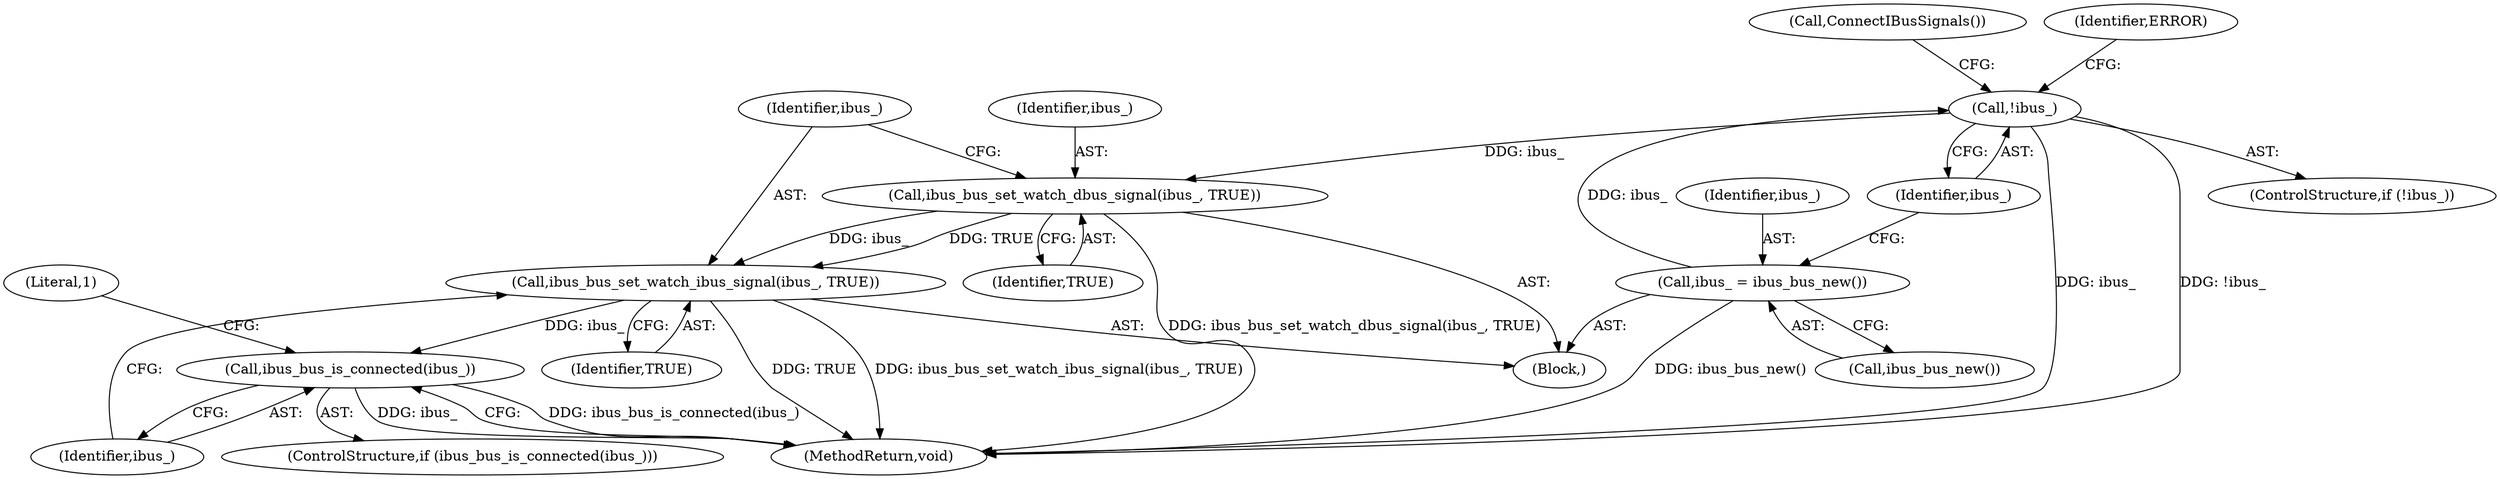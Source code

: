 digraph "0_Chrome_dc7b094a338c6c521f918f478e993f0f74bbea0d_65@API" {
"1000120" [label="(Call,ibus_bus_set_watch_dbus_signal(ibus_, TRUE))"];
"1000111" [label="(Call,!ibus_)"];
"1000107" [label="(Call,ibus_ = ibus_bus_new())"];
"1000123" [label="(Call,ibus_bus_set_watch_ibus_signal(ibus_, TRUE))"];
"1000127" [label="(Call,ibus_bus_is_connected(ibus_))"];
"1000122" [label="(Identifier,TRUE)"];
"1000134" [label="(MethodReturn,void)"];
"1000119" [label="(Call,ConnectIBusSignals())"];
"1000108" [label="(Identifier,ibus_)"];
"1000127" [label="(Call,ibus_bus_is_connected(ibus_))"];
"1000126" [label="(ControlStructure,if (ibus_bus_is_connected(ibus_)))"];
"1000101" [label="(Block,)"];
"1000121" [label="(Identifier,ibus_)"];
"1000110" [label="(ControlStructure,if (!ibus_))"];
"1000120" [label="(Call,ibus_bus_set_watch_dbus_signal(ibus_, TRUE))"];
"1000107" [label="(Call,ibus_ = ibus_bus_new())"];
"1000116" [label="(Identifier,ERROR)"];
"1000109" [label="(Call,ibus_bus_new())"];
"1000111" [label="(Call,!ibus_)"];
"1000125" [label="(Identifier,TRUE)"];
"1000128" [label="(Identifier,ibus_)"];
"1000123" [label="(Call,ibus_bus_set_watch_ibus_signal(ibus_, TRUE))"];
"1000112" [label="(Identifier,ibus_)"];
"1000124" [label="(Identifier,ibus_)"];
"1000132" [label="(Literal,1)"];
"1000120" -> "1000101"  [label="AST: "];
"1000120" -> "1000122"  [label="CFG: "];
"1000121" -> "1000120"  [label="AST: "];
"1000122" -> "1000120"  [label="AST: "];
"1000124" -> "1000120"  [label="CFG: "];
"1000120" -> "1000134"  [label="DDG: ibus_bus_set_watch_dbus_signal(ibus_, TRUE)"];
"1000111" -> "1000120"  [label="DDG: ibus_"];
"1000120" -> "1000123"  [label="DDG: ibus_"];
"1000120" -> "1000123"  [label="DDG: TRUE"];
"1000111" -> "1000110"  [label="AST: "];
"1000111" -> "1000112"  [label="CFG: "];
"1000112" -> "1000111"  [label="AST: "];
"1000116" -> "1000111"  [label="CFG: "];
"1000119" -> "1000111"  [label="CFG: "];
"1000111" -> "1000134"  [label="DDG: ibus_"];
"1000111" -> "1000134"  [label="DDG: !ibus_"];
"1000107" -> "1000111"  [label="DDG: ibus_"];
"1000107" -> "1000101"  [label="AST: "];
"1000107" -> "1000109"  [label="CFG: "];
"1000108" -> "1000107"  [label="AST: "];
"1000109" -> "1000107"  [label="AST: "];
"1000112" -> "1000107"  [label="CFG: "];
"1000107" -> "1000134"  [label="DDG: ibus_bus_new()"];
"1000123" -> "1000101"  [label="AST: "];
"1000123" -> "1000125"  [label="CFG: "];
"1000124" -> "1000123"  [label="AST: "];
"1000125" -> "1000123"  [label="AST: "];
"1000128" -> "1000123"  [label="CFG: "];
"1000123" -> "1000134"  [label="DDG: TRUE"];
"1000123" -> "1000134"  [label="DDG: ibus_bus_set_watch_ibus_signal(ibus_, TRUE)"];
"1000123" -> "1000127"  [label="DDG: ibus_"];
"1000127" -> "1000126"  [label="AST: "];
"1000127" -> "1000128"  [label="CFG: "];
"1000128" -> "1000127"  [label="AST: "];
"1000132" -> "1000127"  [label="CFG: "];
"1000134" -> "1000127"  [label="CFG: "];
"1000127" -> "1000134"  [label="DDG: ibus_bus_is_connected(ibus_)"];
"1000127" -> "1000134"  [label="DDG: ibus_"];
}
